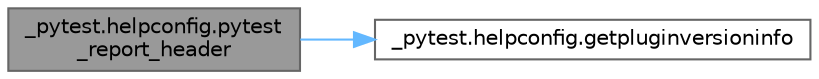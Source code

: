 digraph "_pytest.helpconfig.pytest_report_header"
{
 // LATEX_PDF_SIZE
  bgcolor="transparent";
  edge [fontname=Helvetica,fontsize=10,labelfontname=Helvetica,labelfontsize=10];
  node [fontname=Helvetica,fontsize=10,shape=box,height=0.2,width=0.4];
  rankdir="LR";
  Node1 [id="Node000001",label="_pytest.helpconfig.pytest\l_report_header",height=0.2,width=0.4,color="gray40", fillcolor="grey60", style="filled", fontcolor="black",tooltip=" "];
  Node1 -> Node2 [id="edge1_Node000001_Node000002",color="steelblue1",style="solid",tooltip=" "];
  Node2 [id="Node000002",label="_pytest.helpconfig.getpluginversioninfo",height=0.2,width=0.4,color="grey40", fillcolor="white", style="filled",URL="$namespace__pytest_1_1helpconfig.html#a7f2abe28a2c878846c12c8c0b1865f8a",tooltip=" "];
}

